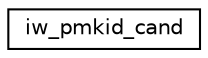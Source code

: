 digraph G
{
  edge [fontname="Helvetica",fontsize="10",labelfontname="Helvetica",labelfontsize="10"];
  node [fontname="Helvetica",fontsize="10",shape=record];
  rankdir="LR";
  Node1 [label="iw_pmkid_cand",height=0.2,width=0.4,color="black", fillcolor="white", style="filled",URL="$structiw__pmkid__cand.html"];
}
